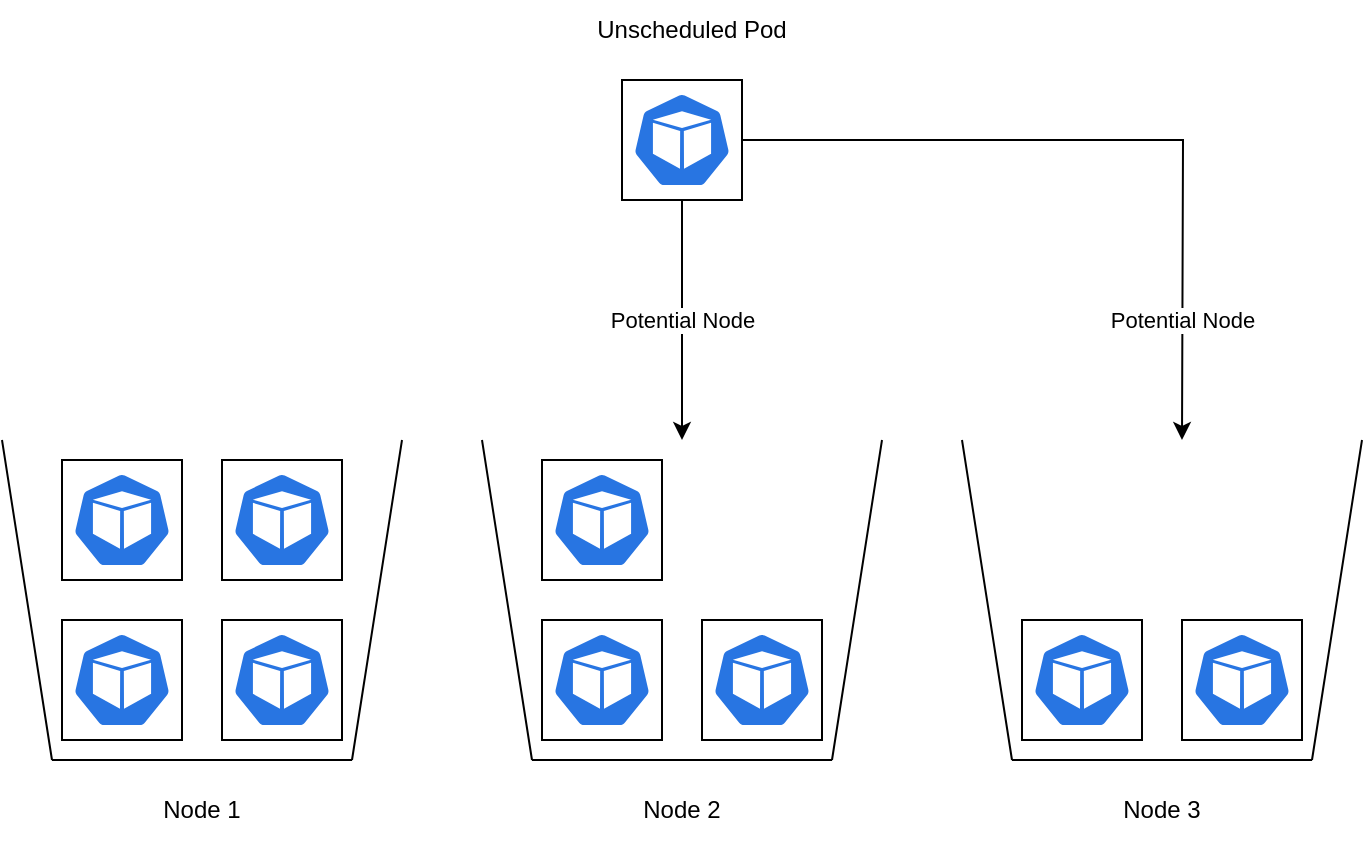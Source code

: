 <mxfile version="17.2.4" type="device"><diagram id="4b1CDnuZ9vemJ8_FzuIK" name="Page-1"><mxGraphModel dx="874" dy="691" grid="1" gridSize="10" guides="1" tooltips="1" connect="1" arrows="1" fold="1" page="1" pageScale="1" pageWidth="850" pageHeight="1100" math="0" shadow="0"><root><mxCell id="0"/><mxCell id="1" parent="0"/><mxCell id="4X2Fnbm2us0VtH_LsYW5-42" value="Potential Node" style="rounded=0;orthogonalLoop=1;jettySize=auto;html=1;" edge="1" parent="1" source="4X2Fnbm2us0VtH_LsYW5-3"><mxGeometry relative="1" as="geometry"><mxPoint x="420" y="480" as="targetPoint"/></mxGeometry></mxCell><mxCell id="4X2Fnbm2us0VtH_LsYW5-44" value="Potential Node" style="edgeStyle=orthogonalEdgeStyle;rounded=0;orthogonalLoop=1;jettySize=auto;html=1;exitX=1;exitY=0.5;exitDx=0;exitDy=0;" edge="1" parent="1" source="4X2Fnbm2us0VtH_LsYW5-3"><mxGeometry x="0.676" relative="1" as="geometry"><mxPoint x="670" y="480" as="targetPoint"/><mxPoint as="offset"/></mxGeometry></mxCell><mxCell id="4X2Fnbm2us0VtH_LsYW5-3" value="" style="rounded=0;whiteSpace=wrap;html=1;" vertex="1" parent="1"><mxGeometry x="390" y="300" width="60" height="60" as="geometry"/></mxCell><mxCell id="4X2Fnbm2us0VtH_LsYW5-4" value="" style="sketch=0;html=1;dashed=0;whitespace=wrap;fillColor=#2875E2;strokeColor=#ffffff;points=[[0.005,0.63,0],[0.1,0.2,0],[0.9,0.2,0],[0.5,0,0],[0.995,0.63,0],[0.72,0.99,0],[0.5,1,0],[0.28,0.99,0]];shape=mxgraph.kubernetes.icon;prIcon=pod" vertex="1" parent="1"><mxGeometry x="395" y="306" width="50" height="48" as="geometry"/></mxCell><mxCell id="4X2Fnbm2us0VtH_LsYW5-9" value="" style="group" vertex="1" connectable="0" parent="1"><mxGeometry x="80" y="480" width="200" height="160" as="geometry"/></mxCell><mxCell id="4X2Fnbm2us0VtH_LsYW5-6" value="" style="endArrow=none;html=1;rounded=0;" edge="1" parent="4X2Fnbm2us0VtH_LsYW5-9"><mxGeometry width="50" height="50" relative="1" as="geometry"><mxPoint x="25" y="160" as="sourcePoint"/><mxPoint as="targetPoint"/></mxGeometry></mxCell><mxCell id="4X2Fnbm2us0VtH_LsYW5-7" value="" style="endArrow=none;html=1;rounded=0;" edge="1" parent="4X2Fnbm2us0VtH_LsYW5-9"><mxGeometry width="50" height="50" relative="1" as="geometry"><mxPoint x="175" y="160" as="sourcePoint"/><mxPoint x="25" y="160" as="targetPoint"/></mxGeometry></mxCell><mxCell id="4X2Fnbm2us0VtH_LsYW5-8" value="" style="endArrow=none;html=1;rounded=0;" edge="1" parent="4X2Fnbm2us0VtH_LsYW5-9"><mxGeometry width="50" height="50" relative="1" as="geometry"><mxPoint x="175" y="160" as="sourcePoint"/><mxPoint x="200" as="targetPoint"/></mxGeometry></mxCell><mxCell id="4X2Fnbm2us0VtH_LsYW5-10" value="" style="rounded=0;whiteSpace=wrap;html=1;" vertex="1" parent="4X2Fnbm2us0VtH_LsYW5-9"><mxGeometry x="30" y="90" width="60" height="60" as="geometry"/></mxCell><mxCell id="4X2Fnbm2us0VtH_LsYW5-11" value="" style="sketch=0;html=1;dashed=0;whitespace=wrap;fillColor=#2875E2;strokeColor=#ffffff;points=[[0.005,0.63,0],[0.1,0.2,0],[0.9,0.2,0],[0.5,0,0],[0.995,0.63,0],[0.72,0.99,0],[0.5,1,0],[0.28,0.99,0]];shape=mxgraph.kubernetes.icon;prIcon=pod" vertex="1" parent="4X2Fnbm2us0VtH_LsYW5-9"><mxGeometry x="35" y="96" width="50" height="48" as="geometry"/></mxCell><mxCell id="4X2Fnbm2us0VtH_LsYW5-12" value="" style="rounded=0;whiteSpace=wrap;html=1;" vertex="1" parent="4X2Fnbm2us0VtH_LsYW5-9"><mxGeometry x="110" y="90" width="60" height="60" as="geometry"/></mxCell><mxCell id="4X2Fnbm2us0VtH_LsYW5-13" value="" style="sketch=0;html=1;dashed=0;whitespace=wrap;fillColor=#2875E2;strokeColor=#ffffff;points=[[0.005,0.63,0],[0.1,0.2,0],[0.9,0.2,0],[0.5,0,0],[0.995,0.63,0],[0.72,0.99,0],[0.5,1,0],[0.28,0.99,0]];shape=mxgraph.kubernetes.icon;prIcon=pod" vertex="1" parent="4X2Fnbm2us0VtH_LsYW5-9"><mxGeometry x="115" y="96" width="50" height="48" as="geometry"/></mxCell><mxCell id="4X2Fnbm2us0VtH_LsYW5-14" value="" style="rounded=0;whiteSpace=wrap;html=1;" vertex="1" parent="4X2Fnbm2us0VtH_LsYW5-9"><mxGeometry x="30" y="10" width="60" height="60" as="geometry"/></mxCell><mxCell id="4X2Fnbm2us0VtH_LsYW5-15" value="" style="sketch=0;html=1;dashed=0;whitespace=wrap;fillColor=#2875E2;strokeColor=#ffffff;points=[[0.005,0.63,0],[0.1,0.2,0],[0.9,0.2,0],[0.5,0,0],[0.995,0.63,0],[0.72,0.99,0],[0.5,1,0],[0.28,0.99,0]];shape=mxgraph.kubernetes.icon;prIcon=pod" vertex="1" parent="4X2Fnbm2us0VtH_LsYW5-9"><mxGeometry x="35" y="16" width="50" height="48" as="geometry"/></mxCell><mxCell id="4X2Fnbm2us0VtH_LsYW5-16" value="" style="rounded=0;whiteSpace=wrap;html=1;" vertex="1" parent="4X2Fnbm2us0VtH_LsYW5-9"><mxGeometry x="110" y="10" width="60" height="60" as="geometry"/></mxCell><mxCell id="4X2Fnbm2us0VtH_LsYW5-17" value="" style="sketch=0;html=1;dashed=0;whitespace=wrap;fillColor=#2875E2;strokeColor=#ffffff;points=[[0.005,0.63,0],[0.1,0.2,0],[0.9,0.2,0],[0.5,0,0],[0.995,0.63,0],[0.72,0.99,0],[0.5,1,0],[0.28,0.99,0]];shape=mxgraph.kubernetes.icon;prIcon=pod" vertex="1" parent="4X2Fnbm2us0VtH_LsYW5-9"><mxGeometry x="115" y="16" width="50" height="48" as="geometry"/></mxCell><mxCell id="4X2Fnbm2us0VtH_LsYW5-18" value="" style="group" vertex="1" connectable="0" parent="1"><mxGeometry x="320" y="480" width="200" height="160" as="geometry"/></mxCell><mxCell id="4X2Fnbm2us0VtH_LsYW5-19" value="" style="endArrow=none;html=1;rounded=0;" edge="1" parent="4X2Fnbm2us0VtH_LsYW5-18"><mxGeometry width="50" height="50" relative="1" as="geometry"><mxPoint x="25" y="160" as="sourcePoint"/><mxPoint as="targetPoint"/></mxGeometry></mxCell><mxCell id="4X2Fnbm2us0VtH_LsYW5-20" value="" style="endArrow=none;html=1;rounded=0;" edge="1" parent="4X2Fnbm2us0VtH_LsYW5-18"><mxGeometry width="50" height="50" relative="1" as="geometry"><mxPoint x="175" y="160" as="sourcePoint"/><mxPoint x="25" y="160" as="targetPoint"/></mxGeometry></mxCell><mxCell id="4X2Fnbm2us0VtH_LsYW5-21" value="" style="endArrow=none;html=1;rounded=0;" edge="1" parent="4X2Fnbm2us0VtH_LsYW5-18"><mxGeometry width="50" height="50" relative="1" as="geometry"><mxPoint x="175" y="160" as="sourcePoint"/><mxPoint x="200" as="targetPoint"/></mxGeometry></mxCell><mxCell id="4X2Fnbm2us0VtH_LsYW5-22" value="" style="rounded=0;whiteSpace=wrap;html=1;" vertex="1" parent="4X2Fnbm2us0VtH_LsYW5-18"><mxGeometry x="30" y="90" width="60" height="60" as="geometry"/></mxCell><mxCell id="4X2Fnbm2us0VtH_LsYW5-23" value="" style="sketch=0;html=1;dashed=0;whitespace=wrap;fillColor=#2875E2;strokeColor=#ffffff;points=[[0.005,0.63,0],[0.1,0.2,0],[0.9,0.2,0],[0.5,0,0],[0.995,0.63,0],[0.72,0.99,0],[0.5,1,0],[0.28,0.99,0]];shape=mxgraph.kubernetes.icon;prIcon=pod" vertex="1" parent="4X2Fnbm2us0VtH_LsYW5-18"><mxGeometry x="35" y="96" width="50" height="48" as="geometry"/></mxCell><mxCell id="4X2Fnbm2us0VtH_LsYW5-24" value="" style="rounded=0;whiteSpace=wrap;html=1;" vertex="1" parent="4X2Fnbm2us0VtH_LsYW5-18"><mxGeometry x="110" y="90" width="60" height="60" as="geometry"/></mxCell><mxCell id="4X2Fnbm2us0VtH_LsYW5-25" value="" style="sketch=0;html=1;dashed=0;whitespace=wrap;fillColor=#2875E2;strokeColor=#ffffff;points=[[0.005,0.63,0],[0.1,0.2,0],[0.9,0.2,0],[0.5,0,0],[0.995,0.63,0],[0.72,0.99,0],[0.5,1,0],[0.28,0.99,0]];shape=mxgraph.kubernetes.icon;prIcon=pod" vertex="1" parent="4X2Fnbm2us0VtH_LsYW5-18"><mxGeometry x="115" y="96" width="50" height="48" as="geometry"/></mxCell><mxCell id="4X2Fnbm2us0VtH_LsYW5-26" value="" style="rounded=0;whiteSpace=wrap;html=1;" vertex="1" parent="4X2Fnbm2us0VtH_LsYW5-18"><mxGeometry x="30" y="10" width="60" height="60" as="geometry"/></mxCell><mxCell id="4X2Fnbm2us0VtH_LsYW5-27" value="" style="sketch=0;html=1;dashed=0;whitespace=wrap;fillColor=#2875E2;strokeColor=#ffffff;points=[[0.005,0.63,0],[0.1,0.2,0],[0.9,0.2,0],[0.5,0,0],[0.995,0.63,0],[0.72,0.99,0],[0.5,1,0],[0.28,0.99,0]];shape=mxgraph.kubernetes.icon;prIcon=pod" vertex="1" parent="4X2Fnbm2us0VtH_LsYW5-18"><mxGeometry x="35" y="16" width="50" height="48" as="geometry"/></mxCell><mxCell id="4X2Fnbm2us0VtH_LsYW5-30" value="" style="group" vertex="1" connectable="0" parent="1"><mxGeometry x="560" y="480" width="200" height="160" as="geometry"/></mxCell><mxCell id="4X2Fnbm2us0VtH_LsYW5-31" value="" style="endArrow=none;html=1;rounded=0;" edge="1" parent="4X2Fnbm2us0VtH_LsYW5-30"><mxGeometry width="50" height="50" relative="1" as="geometry"><mxPoint x="25" y="160" as="sourcePoint"/><mxPoint as="targetPoint"/></mxGeometry></mxCell><mxCell id="4X2Fnbm2us0VtH_LsYW5-32" value="" style="endArrow=none;html=1;rounded=0;" edge="1" parent="4X2Fnbm2us0VtH_LsYW5-30"><mxGeometry width="50" height="50" relative="1" as="geometry"><mxPoint x="175" y="160" as="sourcePoint"/><mxPoint x="25" y="160" as="targetPoint"/></mxGeometry></mxCell><mxCell id="4X2Fnbm2us0VtH_LsYW5-33" value="" style="endArrow=none;html=1;rounded=0;" edge="1" parent="4X2Fnbm2us0VtH_LsYW5-30"><mxGeometry width="50" height="50" relative="1" as="geometry"><mxPoint x="175" y="160" as="sourcePoint"/><mxPoint x="200" as="targetPoint"/></mxGeometry></mxCell><mxCell id="4X2Fnbm2us0VtH_LsYW5-34" value="" style="rounded=0;whiteSpace=wrap;html=1;" vertex="1" parent="4X2Fnbm2us0VtH_LsYW5-30"><mxGeometry x="30" y="90" width="60" height="60" as="geometry"/></mxCell><mxCell id="4X2Fnbm2us0VtH_LsYW5-35" value="" style="sketch=0;html=1;dashed=0;whitespace=wrap;fillColor=#2875E2;strokeColor=#ffffff;points=[[0.005,0.63,0],[0.1,0.2,0],[0.9,0.2,0],[0.5,0,0],[0.995,0.63,0],[0.72,0.99,0],[0.5,1,0],[0.28,0.99,0]];shape=mxgraph.kubernetes.icon;prIcon=pod" vertex="1" parent="4X2Fnbm2us0VtH_LsYW5-30"><mxGeometry x="35" y="96" width="50" height="48" as="geometry"/></mxCell><mxCell id="4X2Fnbm2us0VtH_LsYW5-36" value="" style="rounded=0;whiteSpace=wrap;html=1;" vertex="1" parent="4X2Fnbm2us0VtH_LsYW5-30"><mxGeometry x="110" y="90" width="60" height="60" as="geometry"/></mxCell><mxCell id="4X2Fnbm2us0VtH_LsYW5-37" value="" style="sketch=0;html=1;dashed=0;whitespace=wrap;fillColor=#2875E2;strokeColor=#ffffff;points=[[0.005,0.63,0],[0.1,0.2,0],[0.9,0.2,0],[0.5,0,0],[0.995,0.63,0],[0.72,0.99,0],[0.5,1,0],[0.28,0.99,0]];shape=mxgraph.kubernetes.icon;prIcon=pod" vertex="1" parent="4X2Fnbm2us0VtH_LsYW5-30"><mxGeometry x="115" y="96" width="50" height="48" as="geometry"/></mxCell><mxCell id="4X2Fnbm2us0VtH_LsYW5-45" value="Node 1" style="text;html=1;strokeColor=none;fillColor=none;align=center;verticalAlign=middle;whiteSpace=wrap;rounded=0;" vertex="1" parent="1"><mxGeometry x="150" y="650" width="60" height="30" as="geometry"/></mxCell><mxCell id="4X2Fnbm2us0VtH_LsYW5-46" value="Node 2" style="text;html=1;strokeColor=none;fillColor=none;align=center;verticalAlign=middle;whiteSpace=wrap;rounded=0;" vertex="1" parent="1"><mxGeometry x="390" y="650" width="60" height="30" as="geometry"/></mxCell><mxCell id="4X2Fnbm2us0VtH_LsYW5-47" value="Node 3" style="text;html=1;strokeColor=none;fillColor=none;align=center;verticalAlign=middle;whiteSpace=wrap;rounded=0;" vertex="1" parent="1"><mxGeometry x="630" y="650" width="60" height="30" as="geometry"/></mxCell><mxCell id="4X2Fnbm2us0VtH_LsYW5-48" value="Unscheduled Pod" style="text;html=1;strokeColor=none;fillColor=none;align=center;verticalAlign=middle;whiteSpace=wrap;rounded=0;" vertex="1" parent="1"><mxGeometry x="340" y="260" width="170" height="30" as="geometry"/></mxCell></root></mxGraphModel></diagram></mxfile>